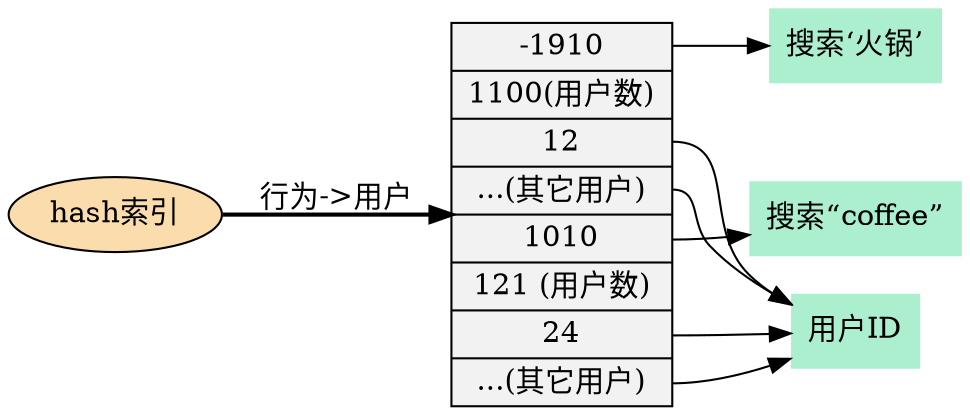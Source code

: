 digraph feature_vector {
    node[shape=record, style=filled];

//    edge [style=bold];
//    rankdir=BT;

    rankdir = LR;

    dict [label="hash索引\n", fillcolor = "#FADCAD", shape=ellipse]

    bucket [label="<1910> -1910 | 1100(用户数) | <12> 12 | <other1> ...(其它用户) | <1010> 1010 | 121 (用户数) | <24> 24 | <other2> ...(其它用户)", fillcolor = "#F2F2F2"];

//    userid [label="用户ID"]
//    feature_cnt [label="行为数量"]

    dict -> bucket [label="行为->用户", style=bold]

//    sorted[label="有序", shape=ellipse, fillcolor="#D0EEF4"]
//    sorted -> bucket:1210
//    sorted -> bucket:19
//    sorted -> bucket:1910


//    dict -> bucket:user2
  //  dict -> bucket:user3

//    bucket:user1 -> userid
  //  bucket:user2 -> userid
    //bucket:user3 -> userid

//    node[shape=none, style=filled, fillcolor="#408090"];
    node[shape=none, style=filled, fillcolor="#acefce"];

//    1210[label="浏览1210项目"]
//    bucket:1210 -> 1210 // [label="ID 到 行为 映射表"]

    1910[label="搜索‘火锅’"]
    bucket:1910 -> 1910

//    19[label="筛选 “五道口”"]
//    bucket:19 -> 19

//    11212[label="在 “望京” 消费 “COSTA COFFEE”"]
//    bucket:11212 -> 11212

    1010[label="搜索“coffee”"]
    bucket:1010 -> 1010

    userid [label="用户ID"]

    bucket:12 -> userid
    bucket:24 -> userid
    bucket:other1 -> userid
    bucket:other2 -> userid

    node[shape=ellipse, style=filled];

//    mapping[shape=none, label="行为 <-> ID的映射表"]
  //  mapping -> 1210
//    mapping -> 1910
  //  mapping -> 19
//    mapping -> 11212
  //  mapping -> 1010


//    matrix[label="预生成的用户行为矩阵文件，mmap内存", fillcolor="#95BBE3"]
  //  bucket -> matrix

//    explain[label="预生成文件，mmap内存，数据", fillcolor="#95BBE3"]
//    bucket -> explain


//    bucket:fc1 -> feature_cnt
  //  bucket:fc2 -> feature_cnt
}
